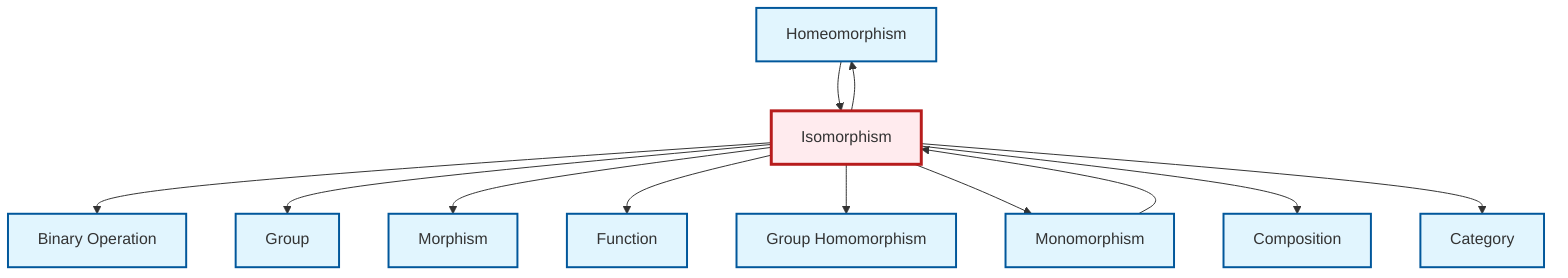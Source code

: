 graph TD
    classDef definition fill:#e1f5fe,stroke:#01579b,stroke-width:2px
    classDef theorem fill:#f3e5f5,stroke:#4a148c,stroke-width:2px
    classDef axiom fill:#fff3e0,stroke:#e65100,stroke-width:2px
    classDef example fill:#e8f5e9,stroke:#1b5e20,stroke-width:2px
    classDef current fill:#ffebee,stroke:#b71c1c,stroke-width:3px
    def-function["Function"]:::definition
    def-category["Category"]:::definition
    def-homeomorphism["Homeomorphism"]:::definition
    def-isomorphism["Isomorphism"]:::definition
    def-group["Group"]:::definition
    def-homomorphism["Group Homomorphism"]:::definition
    def-binary-operation["Binary Operation"]:::definition
    def-composition["Composition"]:::definition
    def-monomorphism["Monomorphism"]:::definition
    def-morphism["Morphism"]:::definition
    def-monomorphism --> def-isomorphism
    def-isomorphism --> def-binary-operation
    def-isomorphism --> def-group
    def-isomorphism --> def-morphism
    def-isomorphism --> def-function
    def-isomorphism --> def-homomorphism
    def-isomorphism --> def-homeomorphism
    def-homeomorphism --> def-isomorphism
    def-isomorphism --> def-monomorphism
    def-isomorphism --> def-composition
    def-isomorphism --> def-category
    class def-isomorphism current